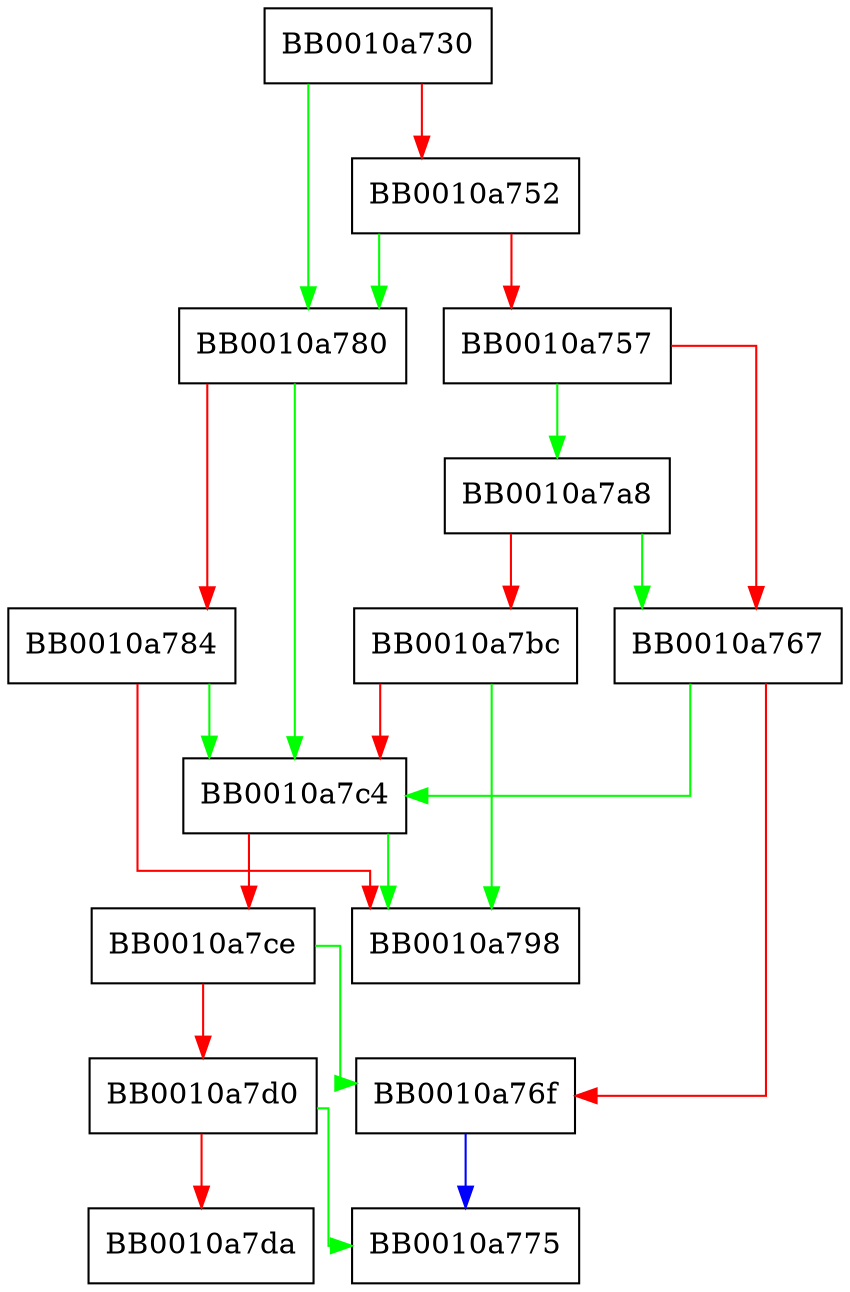 digraph FUN_0010a730 {
  node [shape="box"];
  graph [splines=ortho];
  BB0010a730 -> BB0010a780 [color="green"];
  BB0010a730 -> BB0010a752 [color="red"];
  BB0010a752 -> BB0010a780 [color="green"];
  BB0010a752 -> BB0010a757 [color="red"];
  BB0010a757 -> BB0010a7a8 [color="green"];
  BB0010a757 -> BB0010a767 [color="red"];
  BB0010a767 -> BB0010a7c4 [color="green"];
  BB0010a767 -> BB0010a76f [color="red"];
  BB0010a76f -> BB0010a775 [color="blue"];
  BB0010a780 -> BB0010a7c4 [color="green"];
  BB0010a780 -> BB0010a784 [color="red"];
  BB0010a784 -> BB0010a7c4 [color="green"];
  BB0010a784 -> BB0010a798 [color="red"];
  BB0010a7a8 -> BB0010a767 [color="green"];
  BB0010a7a8 -> BB0010a7bc [color="red"];
  BB0010a7bc -> BB0010a798 [color="green"];
  BB0010a7bc -> BB0010a7c4 [color="red"];
  BB0010a7c4 -> BB0010a798 [color="green"];
  BB0010a7c4 -> BB0010a7ce [color="red"];
  BB0010a7ce -> BB0010a76f [color="green"];
  BB0010a7ce -> BB0010a7d0 [color="red"];
  BB0010a7d0 -> BB0010a775 [color="green"];
  BB0010a7d0 -> BB0010a7da [color="red"];
}